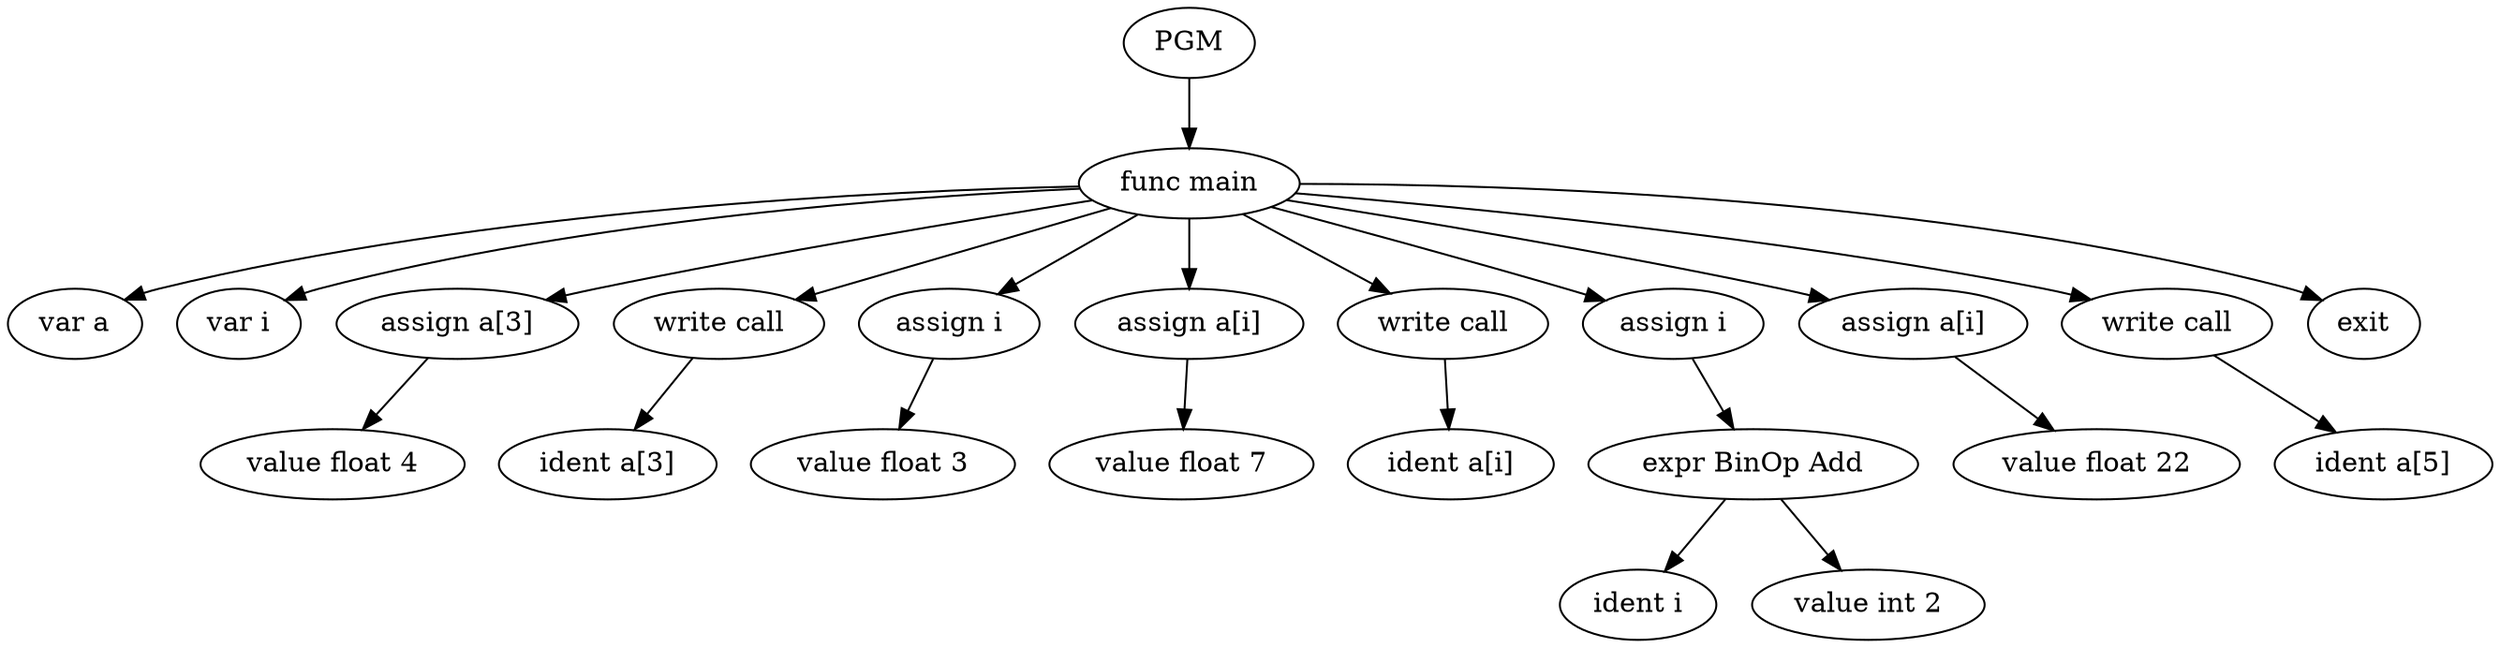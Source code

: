 digraph ast {
0[label = PGM, shape = ellipse]
1[label = "func main", shape = ellipse]
0 -> 1
2[label = "var a", shape = ellipse]
1 -> 2
3[label = "var i", shape = ellipse]
1 -> 3
4[label = "assign a[3]", shape = ellipse]
1 -> 4
5[label = "value float 4", shape = ellipse]
4 -> 5
6[label = "write call", shape = ellipse]
1 -> 6
7[label = "ident a[3]", shape = ellipse]
6 -> 7
8[label = "assign i", shape = ellipse]
1 -> 8
9[label = "value float 3", shape = ellipse]
8 -> 9
10[label = "assign a[i]", shape = ellipse]
1 -> 10
11[label = "value float 7", shape = ellipse]
10 -> 11
12[label = "write call", shape = ellipse]
1 -> 12
13[label = "ident a[i]", shape = ellipse]
12 -> 13
14[label = "assign i", shape = ellipse]
1 -> 14
15[label = "expr BinOp Add", shape = ellipse]
14 -> 15
16[label = "ident i", shape = ellipse]
15 -> 16
17[label = "value int 2", shape = ellipse]
15 -> 17
18[label = "assign a[i]", shape = ellipse]
1 -> 18
19[label = "value float 22", shape = ellipse]
18 -> 19
20[label = "write call", shape = ellipse]
1 -> 20
21[label = "ident a[5]", shape = ellipse]
20 -> 21
22[label = "exit", shape = ellipse]
1 -> 22
}